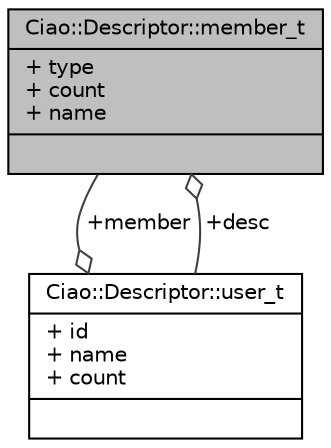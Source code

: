 digraph "Ciao::Descriptor::member_t"
{
  edge [fontname="Helvetica",fontsize="10",labelfontname="Helvetica",labelfontsize="10"];
  node [fontname="Helvetica",fontsize="10",shape=record];
  Node1 [label="{Ciao::Descriptor::member_t\n|+ type\l+ count\l+ name\l|}",height=0.2,width=0.4,color="black", fillcolor="grey75", style="filled", fontcolor="black"];
  Node2 -> Node1 [color="grey25",fontsize="10",style="solid",label=" +desc" ,arrowhead="odiamond",fontname="Helvetica"];
  Node2 [label="{Ciao::Descriptor::user_t\n|+ id\l+ name\l+ count\l|}",height=0.2,width=0.4,color="black", fillcolor="white", style="filled",URL="$d3/d65/structCiao_1_1Descriptor_1_1user__t.html"];
  Node1 -> Node2 [color="grey25",fontsize="10",style="solid",label=" +member" ,arrowhead="odiamond",fontname="Helvetica"];
}
